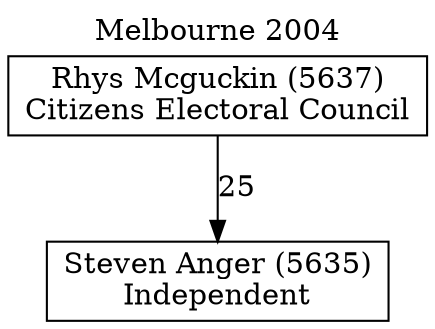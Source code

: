 // House preference flow
digraph "Steven Anger (5635)_Melbourne_2004" {
	graph [label="Melbourne 2004" labelloc=t mclimit=10]
	node [shape=box]
	"Steven Anger (5635)" [label="Steven Anger (5635)
Independent"]
	"Rhys Mcguckin (5637)" [label="Rhys Mcguckin (5637)
Citizens Electoral Council"]
	"Rhys Mcguckin (5637)" -> "Steven Anger (5635)" [label=25]
}
